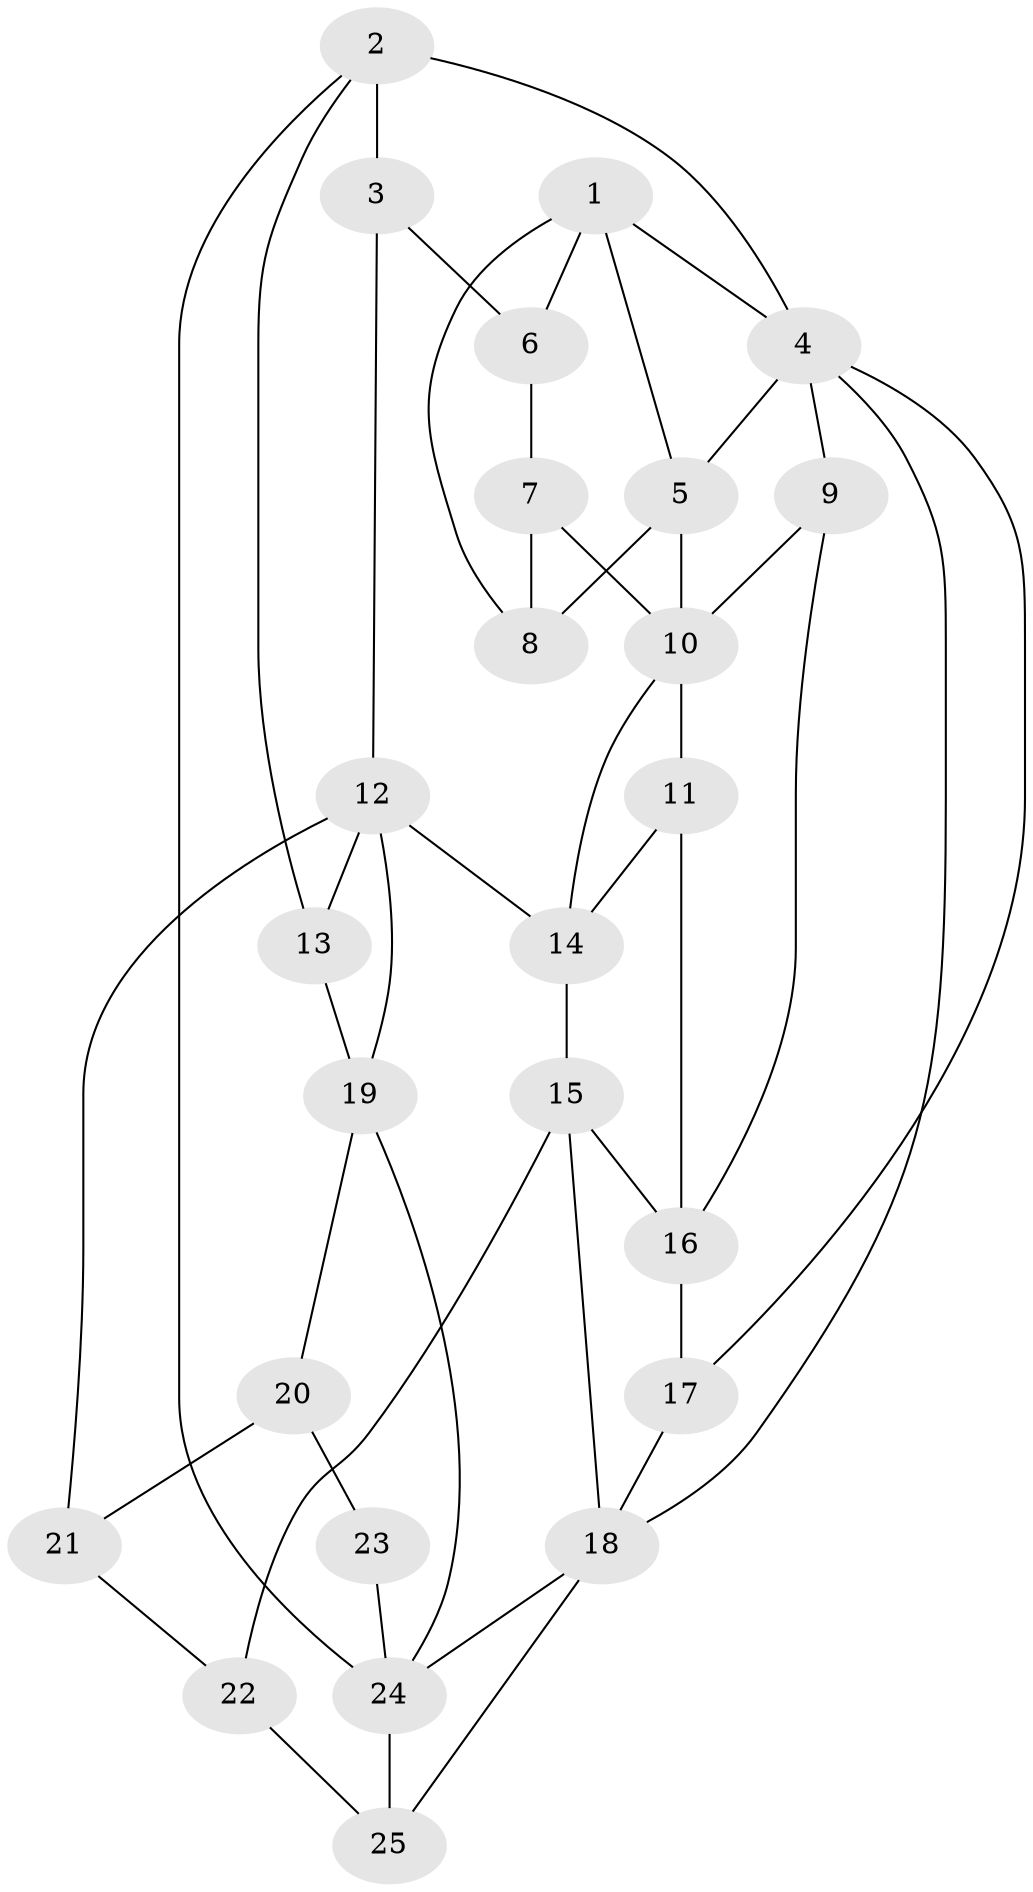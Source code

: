// original degree distribution, {3: 0.025974025974025976, 6: 0.2597402597402597, 4: 0.2987012987012987, 5: 0.4155844155844156}
// Generated by graph-tools (version 1.1) at 2025/38/03/04/25 23:38:30]
// undirected, 25 vertices, 46 edges
graph export_dot {
  node [color=gray90,style=filled];
  1;
  2;
  3;
  4;
  5;
  6;
  7;
  8;
  9;
  10;
  11;
  12;
  13;
  14;
  15;
  16;
  17;
  18;
  19;
  20;
  21;
  22;
  23;
  24;
  25;
  1 -- 4 [weight=1.0];
  1 -- 5 [weight=1.0];
  1 -- 6 [weight=1.0];
  1 -- 8 [weight=1.0];
  2 -- 3 [weight=2.0];
  2 -- 4 [weight=1.0];
  2 -- 13 [weight=1.0];
  2 -- 24 [weight=1.0];
  3 -- 6 [weight=2.0];
  3 -- 12 [weight=1.0];
  4 -- 5 [weight=1.0];
  4 -- 9 [weight=1.0];
  4 -- 17 [weight=1.0];
  4 -- 18 [weight=1.0];
  5 -- 8 [weight=2.0];
  5 -- 10 [weight=1.0];
  6 -- 7 [weight=1.0];
  7 -- 8 [weight=1.0];
  7 -- 10 [weight=1.0];
  9 -- 10 [weight=2.0];
  9 -- 16 [weight=1.0];
  10 -- 11 [weight=1.0];
  10 -- 14 [weight=1.0];
  11 -- 14 [weight=1.0];
  11 -- 16 [weight=2.0];
  12 -- 13 [weight=2.0];
  12 -- 14 [weight=1.0];
  12 -- 19 [weight=1.0];
  12 -- 21 [weight=1.0];
  13 -- 19 [weight=1.0];
  14 -- 15 [weight=1.0];
  15 -- 16 [weight=1.0];
  15 -- 18 [weight=1.0];
  15 -- 22 [weight=1.0];
  16 -- 17 [weight=2.0];
  17 -- 18 [weight=2.0];
  18 -- 24 [weight=1.0];
  18 -- 25 [weight=2.0];
  19 -- 20 [weight=1.0];
  19 -- 24 [weight=1.0];
  20 -- 21 [weight=2.0];
  20 -- 23 [weight=2.0];
  21 -- 22 [weight=2.0];
  22 -- 25 [weight=2.0];
  23 -- 24 [weight=2.0];
  24 -- 25 [weight=1.0];
}
